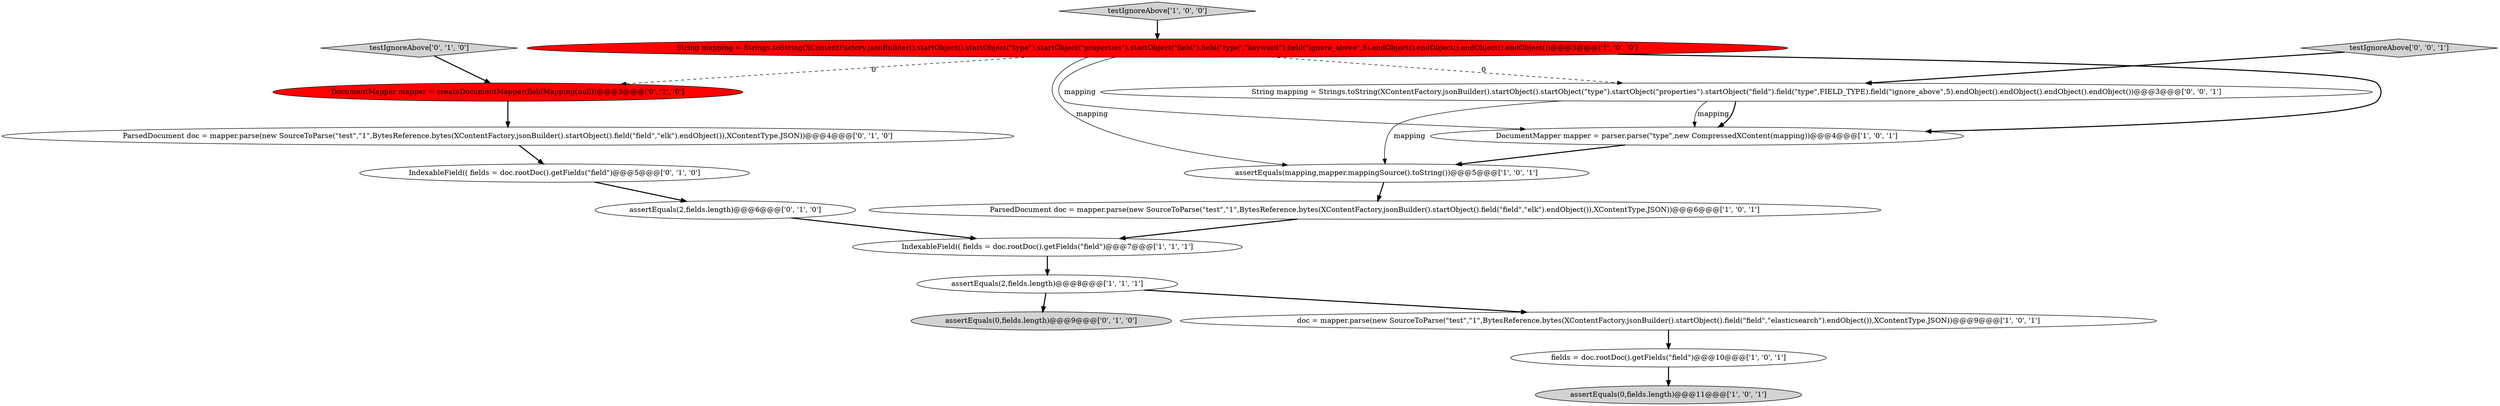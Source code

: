 digraph {
8 [style = filled, label = "assertEquals(2,fields.length)@@@8@@@['1', '1', '1']", fillcolor = white, shape = ellipse image = "AAA0AAABBB1BBB"];
9 [style = filled, label = "testIgnoreAbove['1', '0', '0']", fillcolor = lightgray, shape = diamond image = "AAA0AAABBB1BBB"];
4 [style = filled, label = "DocumentMapper mapper = parser.parse(\"type\",new CompressedXContent(mapping))@@@4@@@['1', '0', '1']", fillcolor = white, shape = ellipse image = "AAA0AAABBB1BBB"];
10 [style = filled, label = "DocumentMapper mapper = createDocumentMapper(fieldMapping(null))@@@3@@@['0', '1', '0']", fillcolor = red, shape = ellipse image = "AAA1AAABBB2BBB"];
12 [style = filled, label = "assertEquals(0,fields.length)@@@9@@@['0', '1', '0']", fillcolor = lightgray, shape = ellipse image = "AAA0AAABBB2BBB"];
13 [style = filled, label = "ParsedDocument doc = mapper.parse(new SourceToParse(\"test\",\"1\",BytesReference.bytes(XContentFactory.jsonBuilder().startObject().field(\"field\",\"elk\").endObject()),XContentType.JSON))@@@4@@@['0', '1', '0']", fillcolor = white, shape = ellipse image = "AAA0AAABBB2BBB"];
15 [style = filled, label = "assertEquals(2,fields.length)@@@6@@@['0', '1', '0']", fillcolor = white, shape = ellipse image = "AAA0AAABBB2BBB"];
5 [style = filled, label = "assertEquals(0,fields.length)@@@11@@@['1', '0', '1']", fillcolor = lightgray, shape = ellipse image = "AAA0AAABBB1BBB"];
14 [style = filled, label = "testIgnoreAbove['0', '1', '0']", fillcolor = lightgray, shape = diamond image = "AAA0AAABBB2BBB"];
16 [style = filled, label = "String mapping = Strings.toString(XContentFactory.jsonBuilder().startObject().startObject(\"type\").startObject(\"properties\").startObject(\"field\").field(\"type\",FIELD_TYPE).field(\"ignore_above\",5).endObject().endObject().endObject().endObject())@@@3@@@['0', '0', '1']", fillcolor = white, shape = ellipse image = "AAA0AAABBB3BBB"];
11 [style = filled, label = "IndexableField(( fields = doc.rootDoc().getFields(\"field\")@@@5@@@['0', '1', '0']", fillcolor = white, shape = ellipse image = "AAA0AAABBB2BBB"];
1 [style = filled, label = "String mapping = Strings.toString(XContentFactory.jsonBuilder().startObject().startObject(\"type\").startObject(\"properties\").startObject(\"field\").field(\"type\",\"keyword\").field(\"ignore_above\",5).endObject().endObject().endObject().endObject())@@@3@@@['1', '0', '0']", fillcolor = red, shape = ellipse image = "AAA1AAABBB1BBB"];
2 [style = filled, label = "assertEquals(mapping,mapper.mappingSource().toString())@@@5@@@['1', '0', '1']", fillcolor = white, shape = ellipse image = "AAA0AAABBB1BBB"];
3 [style = filled, label = "ParsedDocument doc = mapper.parse(new SourceToParse(\"test\",\"1\",BytesReference.bytes(XContentFactory.jsonBuilder().startObject().field(\"field\",\"elk\").endObject()),XContentType.JSON))@@@6@@@['1', '0', '1']", fillcolor = white, shape = ellipse image = "AAA0AAABBB1BBB"];
6 [style = filled, label = "doc = mapper.parse(new SourceToParse(\"test\",\"1\",BytesReference.bytes(XContentFactory.jsonBuilder().startObject().field(\"field\",\"elasticsearch\").endObject()),XContentType.JSON))@@@9@@@['1', '0', '1']", fillcolor = white, shape = ellipse image = "AAA0AAABBB1BBB"];
0 [style = filled, label = "fields = doc.rootDoc().getFields(\"field\")@@@10@@@['1', '0', '1']", fillcolor = white, shape = ellipse image = "AAA0AAABBB1BBB"];
17 [style = filled, label = "testIgnoreAbove['0', '0', '1']", fillcolor = lightgray, shape = diamond image = "AAA0AAABBB3BBB"];
7 [style = filled, label = "IndexableField(( fields = doc.rootDoc().getFields(\"field\")@@@7@@@['1', '1', '1']", fillcolor = white, shape = ellipse image = "AAA0AAABBB1BBB"];
1->4 [style = bold, label=""];
15->7 [style = bold, label=""];
2->3 [style = bold, label=""];
14->10 [style = bold, label=""];
8->6 [style = bold, label=""];
6->0 [style = bold, label=""];
4->2 [style = bold, label=""];
1->10 [style = dashed, label="0"];
1->2 [style = solid, label="mapping"];
7->8 [style = bold, label=""];
13->11 [style = bold, label=""];
11->15 [style = bold, label=""];
1->4 [style = solid, label="mapping"];
10->13 [style = bold, label=""];
3->7 [style = bold, label=""];
16->4 [style = solid, label="mapping"];
1->16 [style = dashed, label="0"];
16->4 [style = bold, label=""];
9->1 [style = bold, label=""];
8->12 [style = bold, label=""];
17->16 [style = bold, label=""];
0->5 [style = bold, label=""];
16->2 [style = solid, label="mapping"];
}
